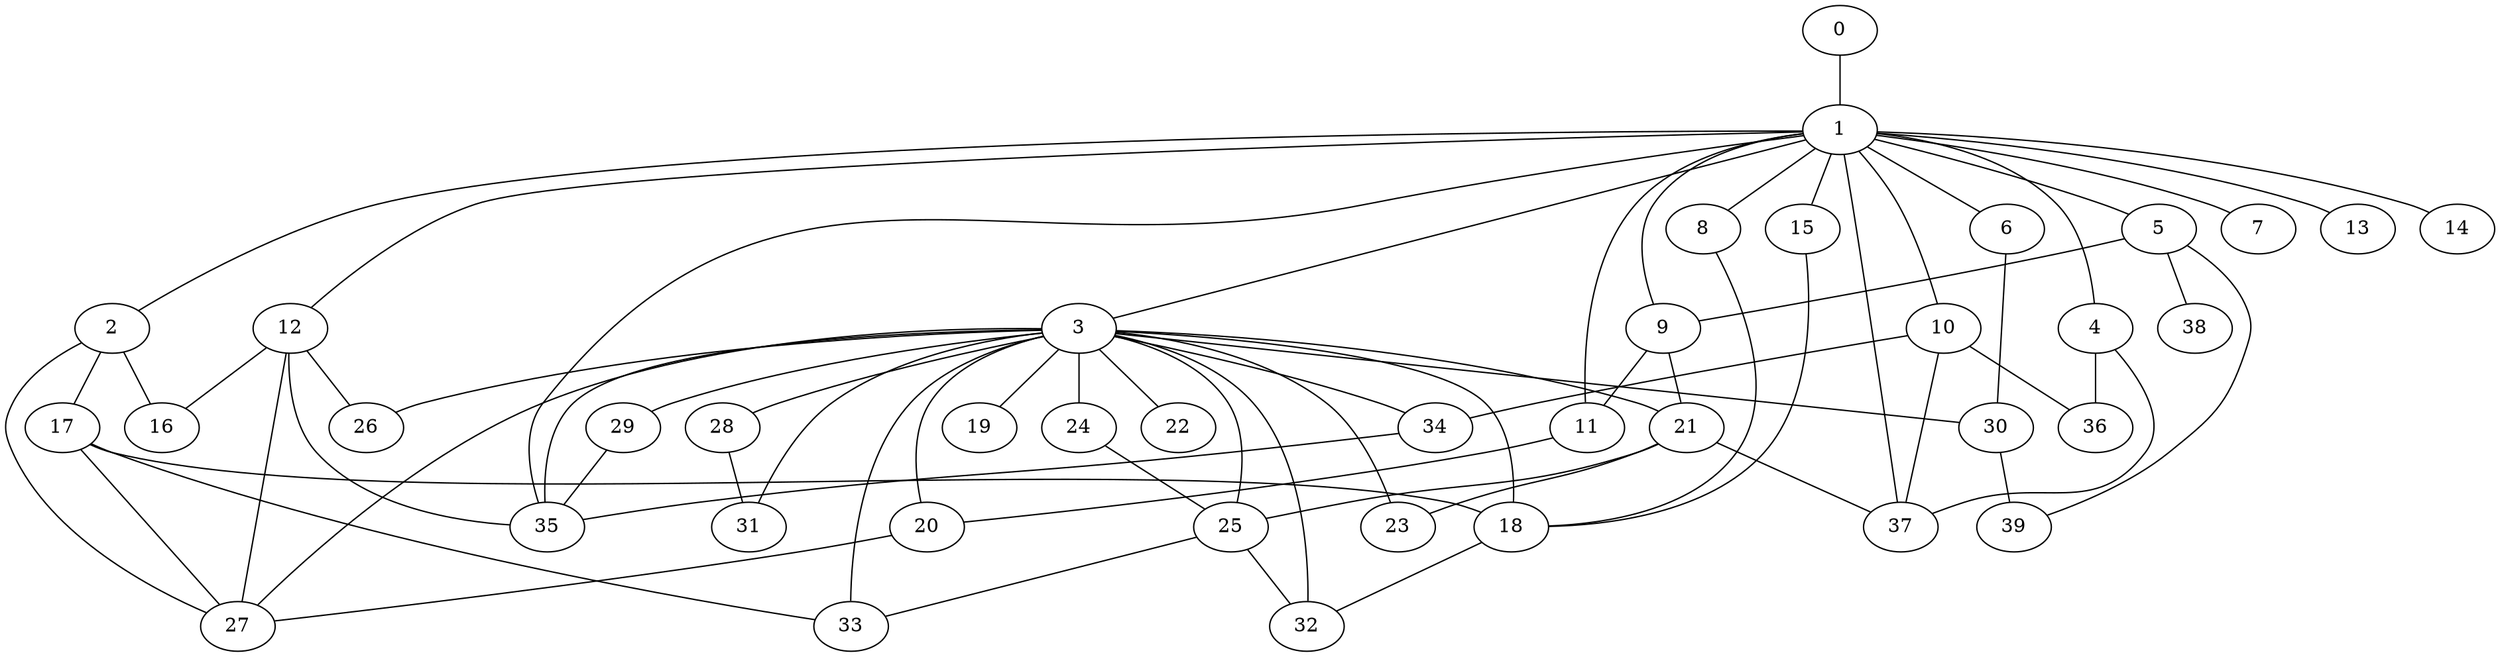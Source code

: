 
graph graphname {
    0 -- 1
1 -- 2
1 -- 3
1 -- 4
1 -- 5
1 -- 6
1 -- 7
1 -- 8
1 -- 9
1 -- 10
1 -- 11
1 -- 12
1 -- 13
1 -- 14
1 -- 15
1 -- 37
1 -- 35
2 -- 16
2 -- 17
2 -- 27
3 -- 32
3 -- 34
3 -- 35
3 -- 33
3 -- 18
3 -- 19
3 -- 20
3 -- 21
3 -- 22
3 -- 23
3 -- 24
3 -- 25
3 -- 26
3 -- 27
3 -- 28
3 -- 29
3 -- 30
3 -- 31
4 -- 36
4 -- 37
5 -- 38
5 -- 39
5 -- 9
6 -- 30
8 -- 18
9 -- 21
9 -- 11
10 -- 37
10 -- 34
10 -- 36
11 -- 20
12 -- 27
12 -- 16
12 -- 35
12 -- 26
15 -- 18
17 -- 33
17 -- 27
17 -- 18
18 -- 32
20 -- 27
21 -- 25
21 -- 23
21 -- 37
24 -- 25
25 -- 32
25 -- 33
28 -- 31
29 -- 35
30 -- 39
34 -- 35

}
